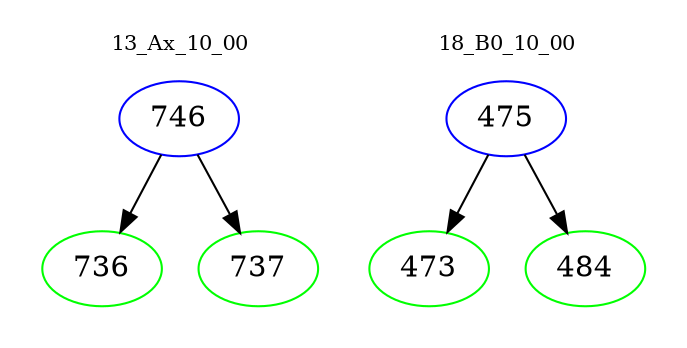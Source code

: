 digraph{
subgraph cluster_0 {
color = white
label = "13_Ax_10_00";
fontsize=10;
T0_746 [label="746", color="blue"]
T0_746 -> T0_736 [color="black"]
T0_736 [label="736", color="green"]
T0_746 -> T0_737 [color="black"]
T0_737 [label="737", color="green"]
}
subgraph cluster_1 {
color = white
label = "18_B0_10_00";
fontsize=10;
T1_475 [label="475", color="blue"]
T1_475 -> T1_473 [color="black"]
T1_473 [label="473", color="green"]
T1_475 -> T1_484 [color="black"]
T1_484 [label="484", color="green"]
}
}

